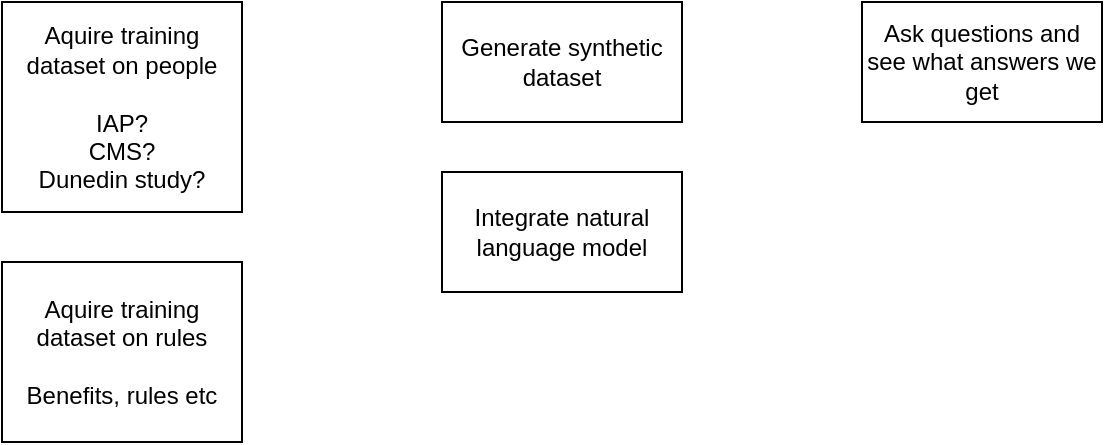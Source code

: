 <mxfile version="20.8.3" type="github">
  <diagram id="C5RBs43oDa-KdzZeNtuy" name="Page-1">
    <mxGraphModel dx="1418" dy="1037" grid="1" gridSize="10" guides="1" tooltips="1" connect="1" arrows="1" fold="1" page="1" pageScale="1" pageWidth="827" pageHeight="1169" math="0" shadow="0">
      <root>
        <mxCell id="WIyWlLk6GJQsqaUBKTNV-0" />
        <mxCell id="WIyWlLk6GJQsqaUBKTNV-1" parent="WIyWlLk6GJQsqaUBKTNV-0" />
        <mxCell id="3iCXqJCVR5GwxZgcVo5o-0" value="Generate synthetic dataset" style="rounded=0;whiteSpace=wrap;html=1;" parent="WIyWlLk6GJQsqaUBKTNV-1" vertex="1">
          <mxGeometry x="350" y="180" width="120" height="60" as="geometry" />
        </mxCell>
        <mxCell id="3iCXqJCVR5GwxZgcVo5o-1" value="Aquire training dataset on people&lt;br&gt;&lt;br&gt;IAP?&lt;br&gt;CMS?&lt;br&gt;Dunedin study?" style="rounded=0;whiteSpace=wrap;html=1;" parent="WIyWlLk6GJQsqaUBKTNV-1" vertex="1">
          <mxGeometry x="130" y="180" width="120" height="105" as="geometry" />
        </mxCell>
        <mxCell id="3iCXqJCVR5GwxZgcVo5o-3" value="Integrate natural language model" style="rounded=0;whiteSpace=wrap;html=1;" parent="WIyWlLk6GJQsqaUBKTNV-1" vertex="1">
          <mxGeometry x="350" y="265" width="120" height="60" as="geometry" />
        </mxCell>
        <mxCell id="3iCXqJCVR5GwxZgcVo5o-4" value="Ask questions and see what answers we get" style="rounded=0;whiteSpace=wrap;html=1;" parent="WIyWlLk6GJQsqaUBKTNV-1" vertex="1">
          <mxGeometry x="560" y="180" width="120" height="60" as="geometry" />
        </mxCell>
        <mxCell id="1pELzCH98_vrWslOKmcp-1" value="Aquire training dataset on rules&lt;br&gt;&lt;br&gt;Benefits, rules etc" style="rounded=0;whiteSpace=wrap;html=1;" vertex="1" parent="WIyWlLk6GJQsqaUBKTNV-1">
          <mxGeometry x="130" y="310" width="120" height="90" as="geometry" />
        </mxCell>
      </root>
    </mxGraphModel>
  </diagram>
</mxfile>

